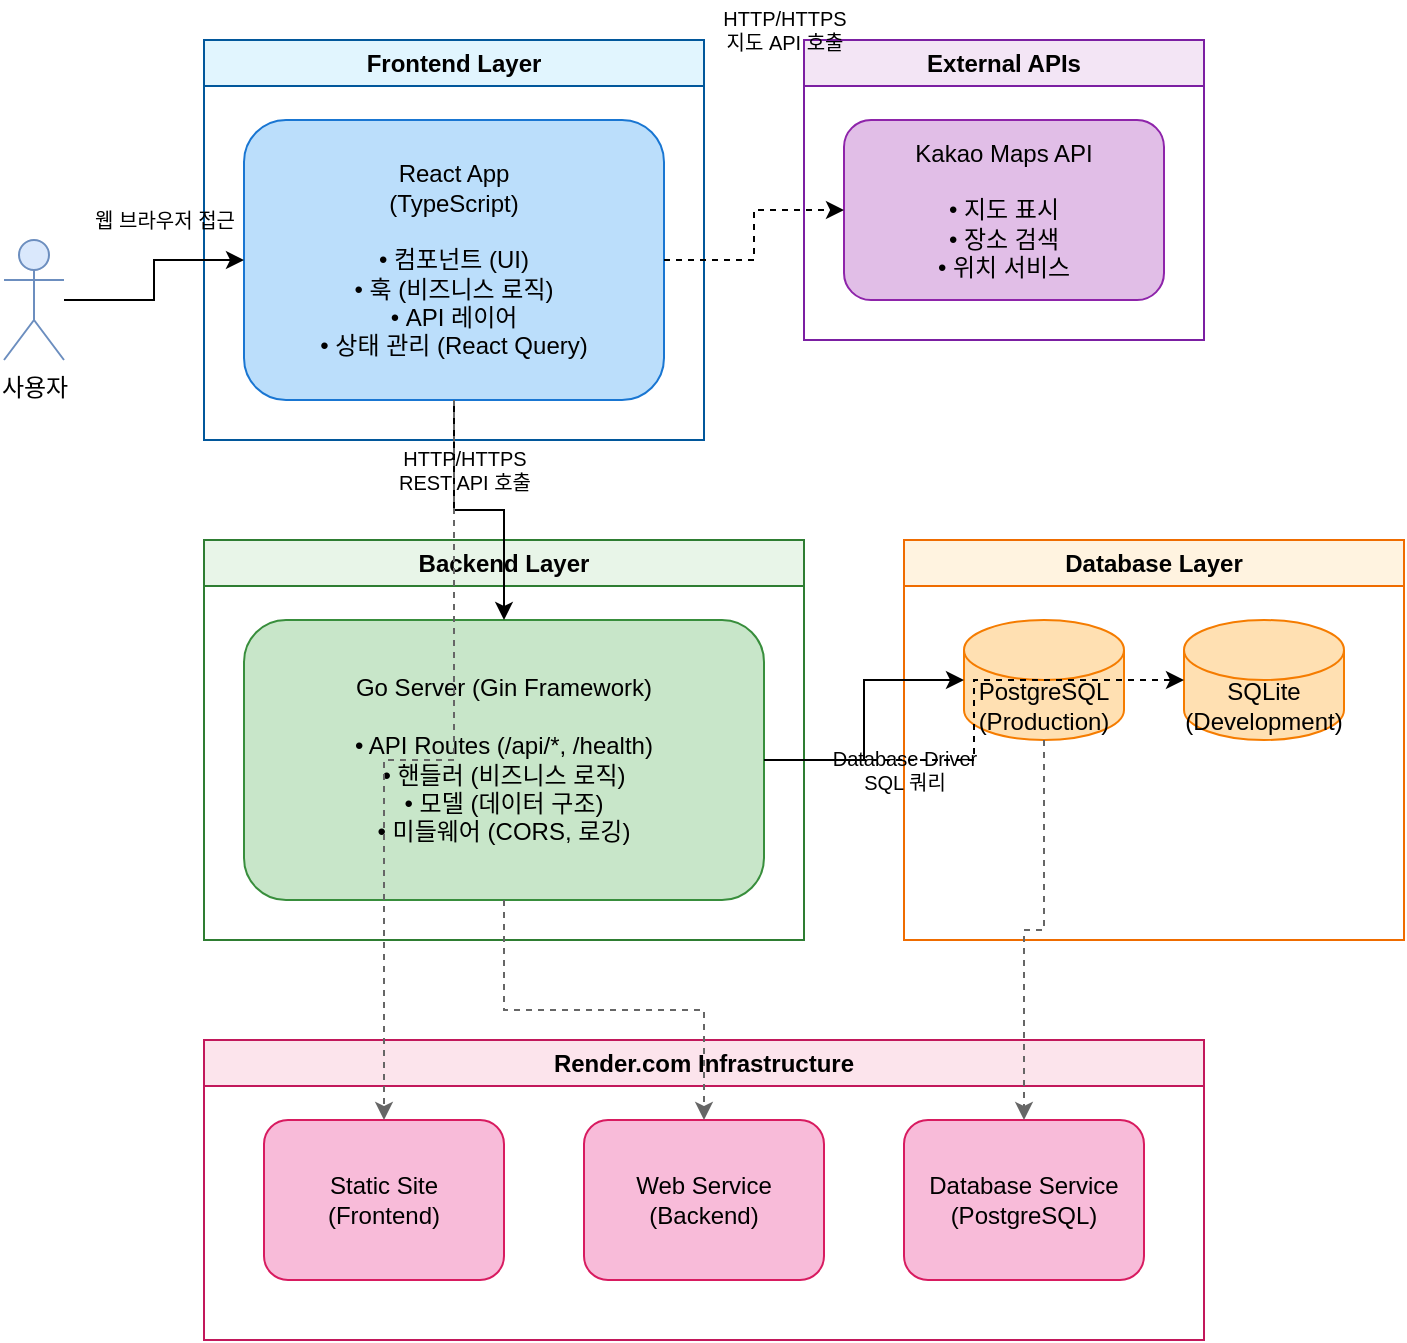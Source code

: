 <mxfile version="21.1.2" type="device">
  <diagram name="System Architecture" id="system-arch">
    <mxGraphModel dx="1422" dy="794" grid="1" gridSize="10" guides="1" tooltips="1" connect="1" arrows="1" fold="1" page="1" pageScale="1" pageWidth="1169" pageHeight="827" math="0" shadow="0">
      <root>
        <mxCell id="0" />
        <mxCell id="1" parent="0" />
        
        <!-- User -->
        <mxCell id="user" value="사용자" style="shape=umlActor;verticalLabelPosition=bottom;verticalAlign=top;html=1;outlineConnect=0;fillColor=#dae8fc;strokeColor=#6c8ebf;" vertex="1" parent="1">
          <mxGeometry x="50" y="200" width="30" height="60" as="geometry" />
        </mxCell>
        
        <!-- Frontend Layer -->
        <mxCell id="frontend-layer" value="Frontend Layer" style="swimlane;whiteSpace=wrap;html=1;fillColor=#e1f5fe;strokeColor=#01579b;" vertex="1" parent="1">
          <mxGeometry x="150" y="100" width="250" height="200" as="geometry" />
        </mxCell>
        
        <mxCell id="react-app" value="React App&#xa;(TypeScript)&#xa;&#xa;• 컴포넌트 (UI)&#xa;• 훅 (비즈니스 로직)&#xa;• API 레이어&#xa;• 상태 관리 (React Query)" style="rounded=1;whiteSpace=wrap;html=1;fillColor=#bbdefb;strokeColor=#1976d2;" vertex="1" parent="frontend-layer">
          <mxGeometry x="20" y="40" width="210" height="140" as="geometry" />
        </mxCell>
        
        <!-- External APIs -->
        <mxCell id="external-apis" value="External APIs" style="swimlane;whiteSpace=wrap;html=1;fillColor=#f3e5f5;strokeColor=#7b1fa2;" vertex="1" parent="1">
          <mxGeometry x="450" y="100" width="200" height="150" as="geometry" />
        </mxCell>
        
        <mxCell id="kakao-api" value="Kakao Maps API&#xa;&#xa;• 지도 표시&#xa;• 장소 검색&#xa;• 위치 서비스" style="rounded=1;whiteSpace=wrap;html=1;fillColor=#e1bee7;strokeColor=#8e24aa;" vertex="1" parent="external-apis">
          <mxGeometry x="20" y="40" width="160" height="90" as="geometry" />
        </mxCell>
        
        <!-- Backend Layer -->
        <mxCell id="backend-layer" value="Backend Layer" style="swimlane;whiteSpace=wrap;html=1;fillColor=#e8f5e8;strokeColor=#2e7d32;" vertex="1" parent="1">
          <mxGeometry x="150" y="350" width="300" height="200" as="geometry" />
        </mxCell>
        
        <mxCell id="go-server" value="Go Server (Gin Framework)&#xa;&#xa;• API Routes (/api/*, /health)&#xa;• 핸들러 (비즈니스 로직)&#xa;• 모델 (데이터 구조)&#xa;• 미들웨어 (CORS, 로깅)" style="rounded=1;whiteSpace=wrap;html=1;fillColor=#c8e6c9;strokeColor=#388e3c;" vertex="1" parent="backend-layer">
          <mxGeometry x="20" y="40" width="260" height="140" as="geometry" />
        </mxCell>
        
        <!-- Database Layer -->
        <mxCell id="database-layer" value="Database Layer" style="swimlane;whiteSpace=wrap;html=1;fillColor=#fff3e0;strokeColor=#ef6c00;" vertex="1" parent="1">
          <mxGeometry x="500" y="350" width="250" height="200" as="geometry" />
        </mxCell>
        
        <mxCell id="postgresql" value="PostgreSQL&#xa;(Production)" style="shape=cylinder3;whiteSpace=wrap;html=1;boundedLbl=1;backgroundOutline=1;size=15;fillColor=#ffe0b2;strokeColor=#f57c00;" vertex="1" parent="database-layer">
          <mxGeometry x="30" y="40" width="80" height="60" as="geometry" />
        </mxCell>
        
        <mxCell id="sqlite" value="SQLite&#xa;(Development)" style="shape=cylinder3;whiteSpace=wrap;html=1;boundedLbl=1;backgroundOutline=1;size=15;fillColor=#ffe0b2;strokeColor=#f57c00;" vertex="1" parent="database-layer">
          <mxGeometry x="140" y="40" width="80" height="60" as="geometry" />
        </mxCell>
        
        <!-- Infrastructure -->
        <mxCell id="infrastructure" value="Render.com Infrastructure" style="swimlane;whiteSpace=wrap;html=1;fillColor=#fce4ec;strokeColor=#c2185b;" vertex="1" parent="1">
          <mxGeometry x="150" y="600" width="500" height="150" as="geometry" />
        </mxCell>
        
        <mxCell id="static-site" value="Static Site&#xa;(Frontend)" style="rounded=1;whiteSpace=wrap;html=1;fillColor=#f8bbd9;strokeColor=#d81b60;" vertex="1" parent="infrastructure">
          <mxGeometry x="30" y="40" width="120" height="80" as="geometry" />
        </mxCell>
        
        <mxCell id="web-service" value="Web Service&#xa;(Backend)" style="rounded=1;whiteSpace=wrap;html=1;fillColor=#f8bbd9;strokeColor=#d81b60;" vertex="1" parent="infrastructure">
          <mxGeometry x="190" y="40" width="120" height="80" as="geometry" />
        </mxCell>
        
        <mxCell id="db-service" value="Database Service&#xa;(PostgreSQL)" style="rounded=1;whiteSpace=wrap;html=1;fillColor=#f8bbd9;strokeColor=#d81b60;" vertex="1" parent="infrastructure">
          <mxGeometry x="350" y="40" width="120" height="80" as="geometry" />
        </mxCell>
        
        <!-- Connections -->
        <mxCell id="user-to-react" style="edgeStyle=orthogonalEdgeStyle;rounded=0;orthogonalLoop=1;jettySize=auto;html=1;" edge="1" parent="1" source="user" target="react-app">
          <mxGeometry relative="1" as="geometry" />
        </mxCell>
        
        <mxCell id="react-to-kakao" style="edgeStyle=orthogonalEdgeStyle;rounded=0;orthogonalLoop=1;jettySize=auto;html=1;dashed=1;" edge="1" parent="1" source="react-app" target="kakao-api">
          <mxGeometry relative="1" as="geometry" />
        </mxCell>
        
        <mxCell id="react-to-backend" style="edgeStyle=orthogonalEdgeStyle;rounded=0;orthogonalLoop=1;jettySize=auto;html=1;" edge="1" parent="1" source="react-app" target="go-server">
          <mxGeometry relative="1" as="geometry" />
        </mxCell>
        
        <mxCell id="backend-to-postgresql" style="edgeStyle=orthogonalEdgeStyle;rounded=0;orthogonalLoop=1;jettySize=auto;html=1;" edge="1" parent="1" source="go-server" target="postgresql">
          <mxGeometry relative="1" as="geometry" />
        </mxCell>
        
        <mxCell id="backend-to-sqlite" style="edgeStyle=orthogonalEdgeStyle;rounded=0;orthogonalLoop=1;jettySize=auto;html=1;dashed=1;" edge="1" parent="1" source="go-server" target="sqlite">
          <mxGeometry relative="1" as="geometry" />
        </mxCell>
        
        <!-- Deployment connections -->
        <mxCell id="react-to-static" style="edgeStyle=orthogonalEdgeStyle;rounded=0;orthogonalLoop=1;jettySize=auto;html=1;strokeColor=#666666;dashed=1;" edge="1" parent="1" source="react-app" target="static-site">
          <mxGeometry relative="1" as="geometry" />
        </mxCell>
        
        <mxCell id="backend-to-web" style="edgeStyle=orthogonalEdgeStyle;rounded=0;orthogonalLoop=1;jettySize=auto;html=1;strokeColor=#666666;dashed=1;" edge="1" parent="1" source="go-server" target="web-service">
          <mxGeometry relative="1" as="geometry" />
        </mxCell>
        
        <mxCell id="postgresql-to-db" style="edgeStyle=orthogonalEdgeStyle;rounded=0;orthogonalLoop=1;jettySize=auto;html=1;strokeColor=#666666;dashed=1;" edge="1" parent="1" source="postgresql" target="db-service">
          <mxGeometry relative="1" as="geometry" />
        </mxCell>
        
        <!-- Labels -->
        <mxCell id="label1" value="웹 브라우저 접근" style="text;html=1;align=center;verticalAlign=middle;resizable=0;points=[];autosize=1;strokeColor=none;fillColor=none;fontSize=10;" vertex="1" parent="1">
          <mxGeometry x="85" y="180" width="90" height="20" as="geometry" />
        </mxCell>
        
        <mxCell id="label2" value="HTTP/HTTPS&#xa;지도 API 호출" style="text;html=1;align=center;verticalAlign=middle;resizable=0;points=[];autosize=1;strokeColor=none;fillColor=none;fontSize=10;" vertex="1" parent="1">
          <mxGeometry x="400" y="80" width="80" height="30" as="geometry" />
        </mxCell>
        
        <mxCell id="label3" value="HTTP/HTTPS&#xa;REST API 호출" style="text;html=1;align=center;verticalAlign=middle;resizable=0;points=[];autosize=1;strokeColor=none;fillColor=none;fontSize=10;" vertex="1" parent="1">
          <mxGeometry x="240" y="300" width="80" height="30" as="geometry" />
        </mxCell>
        
        <mxCell id="label4" value="Database Driver&#xa;SQL 쿼리" style="text;html=1;align=center;verticalAlign=middle;resizable=0;points=[];autosize=1;strokeColor=none;fillColor=none;fontSize=10;" vertex="1" parent="1">
          <mxGeometry x="460" y="450" width="80" height="30" as="geometry" />
        </mxCell>
        
      </root>
    </mxGraphModel>
  </diagram>
</mxfile>